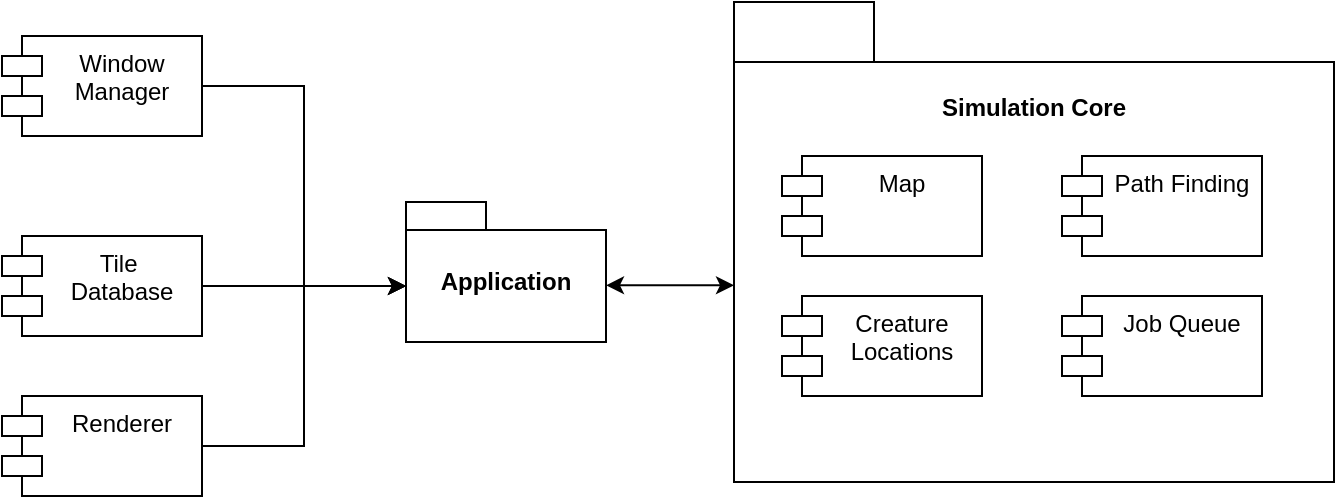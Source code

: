 <mxfile version="22.1.2" type="device">
  <diagram name="Page-1" id="VDByYd5_aM_RI3PdM5R2">
    <mxGraphModel dx="989" dy="610" grid="0" gridSize="10" guides="1" tooltips="1" connect="1" arrows="1" fold="1" page="1" pageScale="1" pageWidth="1920" pageHeight="1200" math="0" shadow="0">
      <root>
        <mxCell id="0" />
        <mxCell id="1" parent="0" />
        <mxCell id="vJQVRNP7pIGz34hITViI-8" value="Application" style="shape=folder;fontStyle=1;spacingTop=10;tabWidth=40;tabHeight=14;tabPosition=left;html=1;whiteSpace=wrap;" vertex="1" parent="1">
          <mxGeometry x="872" y="483" width="100" height="70" as="geometry" />
        </mxCell>
        <mxCell id="vJQVRNP7pIGz34hITViI-9" value="Tile&amp;nbsp;&lt;br&gt;Database" style="shape=module;align=left;spacingLeft=20;align=center;verticalAlign=top;whiteSpace=wrap;html=1;" vertex="1" parent="1">
          <mxGeometry x="670" y="500" width="100" height="50" as="geometry" />
        </mxCell>
        <mxCell id="vJQVRNP7pIGz34hITViI-10" value="Window&lt;br&gt;Manager" style="shape=module;align=left;spacingLeft=20;align=center;verticalAlign=top;whiteSpace=wrap;html=1;" vertex="1" parent="1">
          <mxGeometry x="670" y="400" width="100" height="50" as="geometry" />
        </mxCell>
        <mxCell id="vJQVRNP7pIGz34hITViI-12" style="edgeStyle=orthogonalEdgeStyle;rounded=0;orthogonalLoop=1;jettySize=auto;html=1;entryX=0;entryY=0;entryDx=0;entryDy=42;entryPerimeter=0;" edge="1" parent="1" source="vJQVRNP7pIGz34hITViI-10" target="vJQVRNP7pIGz34hITViI-8">
          <mxGeometry relative="1" as="geometry" />
        </mxCell>
        <mxCell id="vJQVRNP7pIGz34hITViI-14" value="&lt;div style=&quot;&quot;&gt;&lt;span style=&quot;background-color: initial;&quot;&gt;&lt;br&gt;&lt;/span&gt;&lt;/div&gt;&lt;div style=&quot;&quot;&gt;&lt;span style=&quot;background-color: initial;&quot;&gt;&lt;br&gt;&lt;/span&gt;&lt;/div&gt;&lt;div style=&quot;&quot;&gt;&lt;span style=&quot;background-color: initial;&quot;&gt;Simulation Core&lt;/span&gt;&lt;/div&gt;" style="shape=folder;fontStyle=1;spacingTop=10;tabWidth=70;tabHeight=30;tabPosition=left;html=1;whiteSpace=wrap;align=center;horizontal=1;verticalAlign=top;" vertex="1" parent="1">
          <mxGeometry x="1036" y="383" width="300" height="240" as="geometry" />
        </mxCell>
        <mxCell id="vJQVRNP7pIGz34hITViI-16" value="Map" style="shape=module;align=left;spacingLeft=20;align=center;verticalAlign=top;whiteSpace=wrap;html=1;" vertex="1" parent="1">
          <mxGeometry x="1060" y="460" width="100" height="50" as="geometry" />
        </mxCell>
        <mxCell id="vJQVRNP7pIGz34hITViI-17" value="Creature Locations" style="shape=module;align=left;spacingLeft=20;align=center;verticalAlign=top;whiteSpace=wrap;html=1;" vertex="1" parent="1">
          <mxGeometry x="1060" y="530" width="100" height="50" as="geometry" />
        </mxCell>
        <mxCell id="vJQVRNP7pIGz34hITViI-18" value="Job Queue" style="shape=module;align=left;spacingLeft=20;align=center;verticalAlign=top;whiteSpace=wrap;html=1;" vertex="1" parent="1">
          <mxGeometry x="1200" y="530" width="100" height="50" as="geometry" />
        </mxCell>
        <mxCell id="vJQVRNP7pIGz34hITViI-19" value="Path Finding" style="shape=module;align=left;spacingLeft=20;align=center;verticalAlign=top;whiteSpace=wrap;html=1;" vertex="1" parent="1">
          <mxGeometry x="1200" y="460" width="100" height="50" as="geometry" />
        </mxCell>
        <mxCell id="vJQVRNP7pIGz34hITViI-20" style="edgeStyle=orthogonalEdgeStyle;rounded=0;orthogonalLoop=1;jettySize=auto;html=1;entryX=0;entryY=0;entryDx=0;entryDy=135;entryPerimeter=0;startArrow=classic;startFill=1;" edge="1" parent="1">
          <mxGeometry relative="1" as="geometry">
            <mxPoint x="972" y="524.66" as="sourcePoint" />
            <mxPoint x="1036" y="524.66" as="targetPoint" />
          </mxGeometry>
        </mxCell>
        <mxCell id="vJQVRNP7pIGz34hITViI-21" value="Renderer" style="shape=module;align=left;spacingLeft=20;align=center;verticalAlign=top;whiteSpace=wrap;html=1;" vertex="1" parent="1">
          <mxGeometry x="670" y="580" width="100" height="50" as="geometry" />
        </mxCell>
        <mxCell id="vJQVRNP7pIGz34hITViI-22" style="edgeStyle=orthogonalEdgeStyle;rounded=0;orthogonalLoop=1;jettySize=auto;html=1;entryX=0;entryY=0;entryDx=0;entryDy=42;entryPerimeter=0;" edge="1" parent="1" source="vJQVRNP7pIGz34hITViI-21" target="vJQVRNP7pIGz34hITViI-8">
          <mxGeometry relative="1" as="geometry" />
        </mxCell>
        <mxCell id="vJQVRNP7pIGz34hITViI-24" style="edgeStyle=orthogonalEdgeStyle;rounded=0;orthogonalLoop=1;jettySize=auto;html=1;entryX=0;entryY=0;entryDx=0;entryDy=42;entryPerimeter=0;" edge="1" parent="1" source="vJQVRNP7pIGz34hITViI-9" target="vJQVRNP7pIGz34hITViI-8">
          <mxGeometry relative="1" as="geometry" />
        </mxCell>
      </root>
    </mxGraphModel>
  </diagram>
</mxfile>
